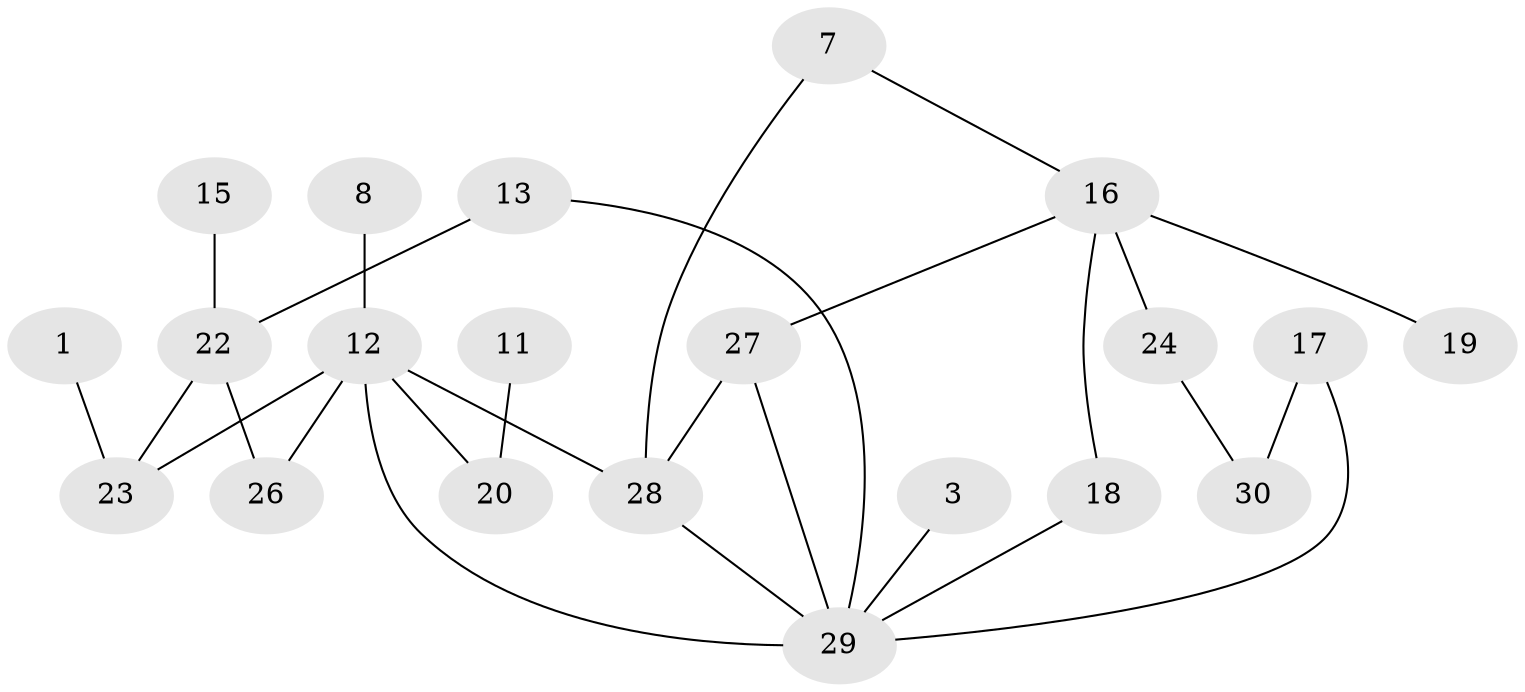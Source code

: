 // original degree distribution, {2: 0.1864406779661017, 3: 0.2033898305084746, 1: 0.3389830508474576, 6: 0.01694915254237288, 4: 0.1016949152542373, 0: 0.11864406779661017, 5: 0.03389830508474576}
// Generated by graph-tools (version 1.1) at 2025/00/03/09/25 03:00:50]
// undirected, 21 vertices, 27 edges
graph export_dot {
graph [start="1"]
  node [color=gray90,style=filled];
  1;
  3;
  7;
  8;
  11;
  12;
  13;
  15;
  16;
  17;
  18;
  19;
  20;
  22;
  23;
  24;
  26;
  27;
  28;
  29;
  30;
  1 -- 23 [weight=1.0];
  3 -- 29 [weight=1.0];
  7 -- 16 [weight=1.0];
  7 -- 28 [weight=1.0];
  8 -- 12 [weight=1.0];
  11 -- 20 [weight=1.0];
  12 -- 20 [weight=2.0];
  12 -- 23 [weight=2.0];
  12 -- 26 [weight=1.0];
  12 -- 28 [weight=1.0];
  12 -- 29 [weight=1.0];
  13 -- 22 [weight=1.0];
  13 -- 29 [weight=1.0];
  15 -- 22 [weight=1.0];
  16 -- 18 [weight=1.0];
  16 -- 19 [weight=1.0];
  16 -- 24 [weight=2.0];
  16 -- 27 [weight=1.0];
  17 -- 29 [weight=1.0];
  17 -- 30 [weight=1.0];
  18 -- 29 [weight=1.0];
  22 -- 23 [weight=1.0];
  22 -- 26 [weight=1.0];
  24 -- 30 [weight=1.0];
  27 -- 28 [weight=1.0];
  27 -- 29 [weight=1.0];
  28 -- 29 [weight=1.0];
}
